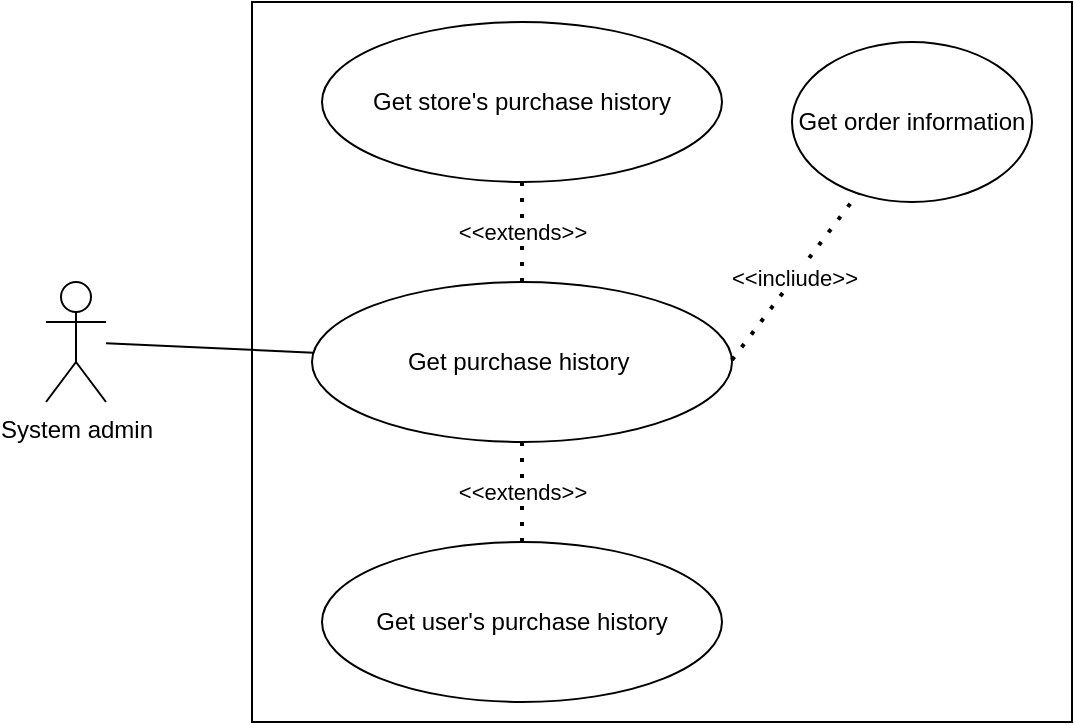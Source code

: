 <mxfile version="14.4.9" type="device"><diagram id="EsQTcAxCjgWFQg2tazMc" name="Page-1"><mxGraphModel dx="1065" dy="483" grid="1" gridSize="10" guides="1" tooltips="1" connect="1" arrows="1" fold="1" page="1" pageScale="1" pageWidth="583" pageHeight="827" math="0" shadow="0"><root><mxCell id="0"/><mxCell id="1" parent="0"/><mxCell id="BXioshleMOE-vRW2ziW_-1" value="" style="rounded=0;whiteSpace=wrap;html=1;" vertex="1" parent="1"><mxGeometry x="380" y="150" width="410" height="360" as="geometry"/></mxCell><mxCell id="BXioshleMOE-vRW2ziW_-3" value="System admin" style="shape=umlActor;verticalLabelPosition=bottom;verticalAlign=top;html=1;outlineConnect=0;" vertex="1" parent="1"><mxGeometry x="277" y="290" width="30" height="60" as="geometry"/></mxCell><mxCell id="BXioshleMOE-vRW2ziW_-5" value="Get purchase history&amp;nbsp;" style="ellipse;whiteSpace=wrap;html=1;" vertex="1" parent="1"><mxGeometry x="410" y="290" width="210" height="80" as="geometry"/></mxCell><mxCell id="BXioshleMOE-vRW2ziW_-6" value="" style="endArrow=none;html=1;" edge="1" parent="1" source="BXioshleMOE-vRW2ziW_-3" target="BXioshleMOE-vRW2ziW_-5"><mxGeometry width="50" height="50" relative="1" as="geometry"><mxPoint x="580" y="420" as="sourcePoint"/><mxPoint x="630" y="370" as="targetPoint"/></mxGeometry></mxCell><mxCell id="BXioshleMOE-vRW2ziW_-8" value="Get store's purchase history" style="ellipse;whiteSpace=wrap;html=1;" vertex="1" parent="1"><mxGeometry x="415" y="160" width="200" height="80" as="geometry"/></mxCell><mxCell id="BXioshleMOE-vRW2ziW_-10" value="Get user's purchase history" style="ellipse;whiteSpace=wrap;html=1;" vertex="1" parent="1"><mxGeometry x="415" y="420" width="200" height="80" as="geometry"/></mxCell><mxCell id="BXioshleMOE-vRW2ziW_-11" value="&amp;lt;&amp;lt;extends&amp;gt;&amp;gt;" style="endArrow=none;dashed=1;html=1;dashPattern=1 3;strokeWidth=2;" edge="1" parent="1" source="BXioshleMOE-vRW2ziW_-5" target="BXioshleMOE-vRW2ziW_-8"><mxGeometry width="50" height="50" relative="1" as="geometry"><mxPoint x="480" y="280" as="sourcePoint"/><mxPoint x="530" y="230" as="targetPoint"/></mxGeometry></mxCell><mxCell id="BXioshleMOE-vRW2ziW_-12" value="&amp;lt;&amp;lt;extends&amp;gt;&amp;gt;" style="endArrow=none;dashed=1;html=1;dashPattern=1 3;strokeWidth=2;" edge="1" parent="1" source="BXioshleMOE-vRW2ziW_-10" target="BXioshleMOE-vRW2ziW_-5"><mxGeometry width="50" height="50" relative="1" as="geometry"><mxPoint x="514.5" y="420" as="sourcePoint"/><mxPoint x="514.5" y="370" as="targetPoint"/></mxGeometry></mxCell><mxCell id="BXioshleMOE-vRW2ziW_-13" value="Get order information" style="ellipse;whiteSpace=wrap;html=1;" vertex="1" parent="1"><mxGeometry x="650" y="170" width="120" height="80" as="geometry"/></mxCell><mxCell id="BXioshleMOE-vRW2ziW_-14" value="&amp;lt;&amp;lt;incliude&amp;gt;&amp;gt;" style="endArrow=none;dashed=1;html=1;dashPattern=1 3;strokeWidth=2;" edge="1" parent="1" target="BXioshleMOE-vRW2ziW_-13"><mxGeometry width="50" height="50" relative="1" as="geometry"><mxPoint x="620" y="329" as="sourcePoint"/><mxPoint x="310" y="270" as="targetPoint"/></mxGeometry></mxCell></root></mxGraphModel></diagram></mxfile>